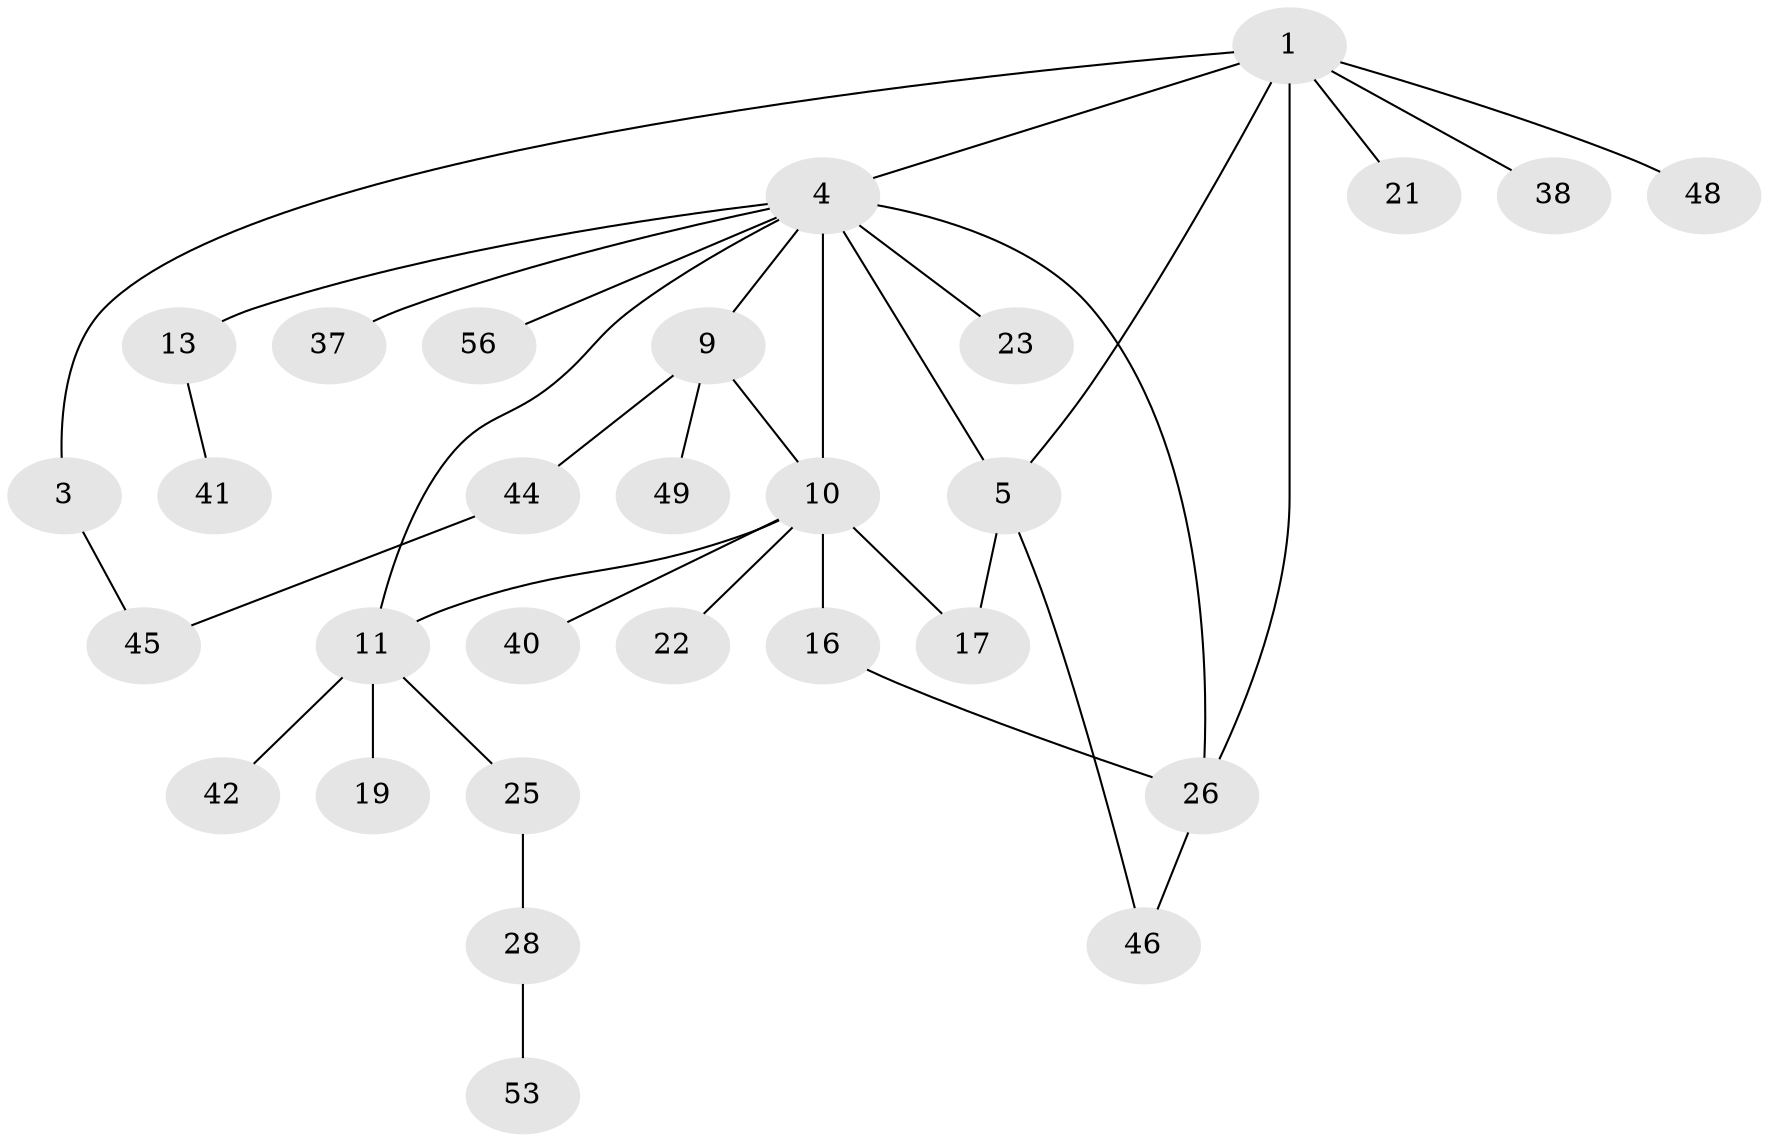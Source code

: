 // original degree distribution, {3: 0.11864406779661017, 7: 0.03389830508474576, 6: 0.03389830508474576, 4: 0.0847457627118644, 2: 0.3389830508474576, 5: 0.03389830508474576, 1: 0.3559322033898305}
// Generated by graph-tools (version 1.1) at 2025/13/03/09/25 04:13:15]
// undirected, 29 vertices, 36 edges
graph export_dot {
graph [start="1"]
  node [color=gray90,style=filled];
  1 [super="+2+31"];
  3 [super="+15"];
  4 [super="+27+6+7"];
  5 [super="+20+58"];
  9 [super="+30"];
  10 [super="+14"];
  11 [super="+12"];
  13;
  16;
  17 [super="+29+43"];
  19;
  21 [super="+24"];
  22;
  23;
  25;
  26 [super="+33"];
  28;
  37;
  38;
  40;
  41;
  42;
  44;
  45 [super="+55"];
  46;
  48;
  49;
  53;
  56;
  1 -- 4;
  1 -- 48;
  1 -- 3;
  1 -- 5;
  1 -- 38;
  1 -- 21;
  1 -- 26;
  3 -- 45;
  4 -- 9;
  4 -- 23;
  4 -- 37;
  4 -- 56;
  4 -- 11;
  4 -- 5;
  4 -- 10 [weight=3];
  4 -- 26;
  4 -- 13;
  5 -- 17;
  5 -- 46;
  9 -- 44;
  9 -- 49;
  9 -- 10;
  10 -- 17;
  10 -- 40;
  10 -- 16;
  10 -- 22;
  10 -- 11;
  11 -- 19;
  11 -- 25;
  11 -- 42;
  13 -- 41;
  16 -- 26;
  25 -- 28;
  26 -- 46;
  28 -- 53;
  44 -- 45;
}
